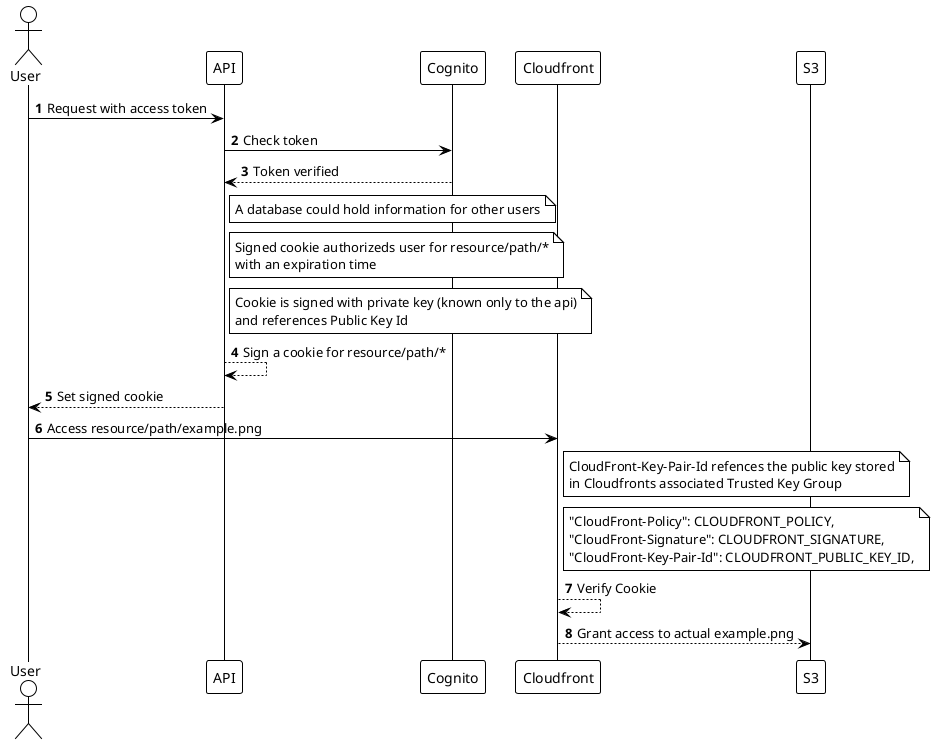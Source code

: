 @startuml
!theme plain
autonumber
actor User
User -> API: Request with access token
API -> Cognito: Check token
Cognito --> API: Token verified
note right of API: A database could hold information for other users
note right of API
Signed cookie authorizeds user for resource/path/*
with an expiration time
end note
note right of API
Cookie is signed with private key (known only to the api)
and references Public Key Id
end note
API --> API: Sign a cookie for resource/path/*
API --> User: Set signed cookie
User -> Cloudfront: Access resource/path/example.png
note right of Cloudfront
CloudFront-Key-Pair-Id refences the public key stored
in Cloudfronts associated Trusted Key Group
end note
note right Cloudfront
"CloudFront-Policy": CLOUDFRONT_POLICY,
"CloudFront-Signature": CLOUDFRONT_SIGNATURE,
"CloudFront-Key-Pair-Id": CLOUDFRONT_PUBLIC_KEY_ID,
end note
Cloudfront --> Cloudfront: Verify Cookie
Cloudfront --> S3: Grant access to actual example.png
@enduml

